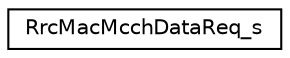 digraph "Graphical Class Hierarchy"
{
 // LATEX_PDF_SIZE
  edge [fontname="Helvetica",fontsize="10",labelfontname="Helvetica",labelfontsize="10"];
  node [fontname="Helvetica",fontsize="10",shape=record];
  rankdir="LR";
  Node0 [label="RrcMacMcchDataReq_s",height=0.2,width=0.4,color="black", fillcolor="white", style="filled",URL="$structRrcMacMcchDataReq__s.html",tooltip=" "];
}
